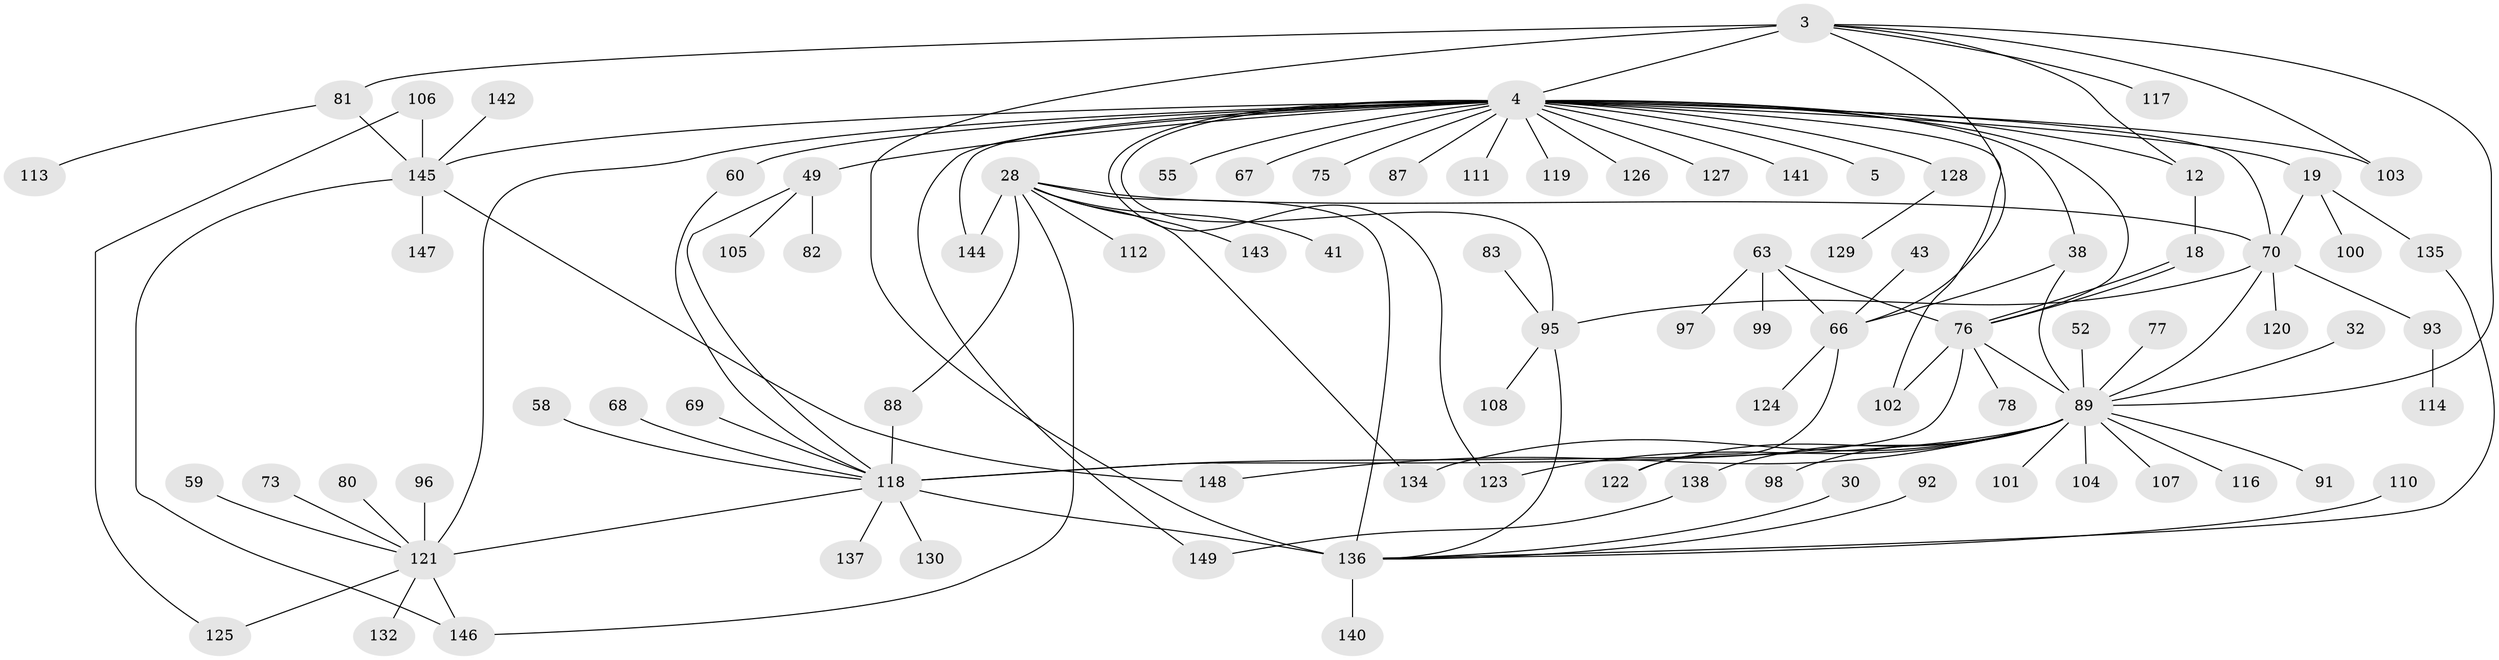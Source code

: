 // original degree distribution, {21: 0.006711409395973154, 9: 0.013422818791946308, 18: 0.013422818791946308, 1: 0.436241610738255, 6: 0.03355704697986577, 3: 0.12080536912751678, 12: 0.013422818791946308, 5: 0.040268456375838924, 4: 0.06711409395973154, 10: 0.013422818791946308, 8: 0.006711409395973154, 2: 0.2214765100671141, 7: 0.013422818791946308}
// Generated by graph-tools (version 1.1) at 2025/51/03/04/25 21:51:52]
// undirected, 89 vertices, 119 edges
graph export_dot {
graph [start="1"]
  node [color=gray90,style=filled];
  3;
  4 [super="+2"];
  5;
  12;
  18;
  19 [super="+8"];
  28;
  30;
  32;
  38;
  41;
  43;
  49 [super="+47"];
  52;
  55;
  58;
  59;
  60;
  63 [super="+35"];
  66 [super="+42"];
  67;
  68;
  69;
  70 [super="+39+34"];
  73;
  75 [super="+57"];
  76 [super="+21"];
  77;
  78;
  80;
  81 [super="+23"];
  82;
  83;
  87;
  88 [super="+46"];
  89 [super="+86+54+14+11"];
  91;
  92;
  93;
  95 [super="+37+51"];
  96;
  97;
  98;
  99;
  100;
  101;
  102 [super="+27+74"];
  103;
  104;
  105;
  106 [super="+25"];
  107;
  108;
  110;
  111;
  112 [super="+64"];
  113;
  114;
  116;
  117;
  118 [super="+109+115"];
  119;
  120;
  121 [super="+62+17"];
  122;
  123 [super="+79"];
  124;
  125;
  126;
  127;
  128 [super="+6+50+53+84"];
  129;
  130;
  132;
  134 [super="+45+72"];
  135 [super="+133"];
  136 [super="+29"];
  137;
  138 [super="+61+85"];
  140 [super="+26"];
  141;
  142;
  143;
  144 [super="+33+139+22"];
  145 [super="+13"];
  146;
  147;
  148 [super="+131"];
  149;
  3 -- 12;
  3 -- 81 [weight=2];
  3 -- 103;
  3 -- 117;
  3 -- 136 [weight=3];
  3 -- 4 [weight=2];
  3 -- 66;
  3 -- 89 [weight=3];
  4 -- 55;
  4 -- 60 [weight=3];
  4 -- 87;
  4 -- 103;
  4 -- 121 [weight=3];
  4 -- 126;
  4 -- 141;
  4 -- 145 [weight=2];
  4 -- 76 [weight=3];
  4 -- 70 [weight=5];
  4 -- 5;
  4 -- 67;
  4 -- 12;
  4 -- 149;
  4 -- 38;
  4 -- 111 [weight=2];
  4 -- 49 [weight=2];
  4 -- 119;
  4 -- 127;
  4 -- 19;
  4 -- 144 [weight=2];
  4 -- 95;
  4 -- 123;
  4 -- 128;
  4 -- 102;
  4 -- 75;
  12 -- 18;
  18 -- 76 [weight=2];
  18 -- 76;
  19 -- 100;
  19 -- 70;
  19 -- 135 [weight=2];
  28 -- 41;
  28 -- 143;
  28 -- 144;
  28 -- 146;
  28 -- 70 [weight=2];
  28 -- 136 [weight=2];
  28 -- 88;
  28 -- 112;
  28 -- 134;
  30 -- 136;
  32 -- 89;
  38 -- 66;
  38 -- 89;
  43 -- 66;
  49 -- 82;
  49 -- 105;
  49 -- 118;
  52 -- 89;
  58 -- 118;
  59 -- 121;
  60 -- 118;
  63 -- 97;
  63 -- 66 [weight=2];
  63 -- 99;
  63 -- 76;
  66 -- 122;
  66 -- 124;
  68 -- 118;
  69 -- 118;
  70 -- 120;
  70 -- 93;
  70 -- 89;
  70 -- 95;
  73 -- 121;
  76 -- 78;
  76 -- 89;
  76 -- 118;
  76 -- 102;
  77 -- 89;
  80 -- 121;
  81 -- 145;
  81 -- 113;
  83 -- 95;
  88 -- 118;
  89 -- 98;
  89 -- 101;
  89 -- 104;
  89 -- 107;
  89 -- 116;
  89 -- 118 [weight=2];
  89 -- 122;
  89 -- 91;
  89 -- 123;
  89 -- 148;
  89 -- 134;
  89 -- 138;
  92 -- 136;
  93 -- 114;
  95 -- 108;
  95 -- 136;
  96 -- 121;
  106 -- 125;
  106 -- 145;
  110 -- 136;
  118 -- 130;
  118 -- 136 [weight=3];
  118 -- 121;
  118 -- 137;
  121 -- 125;
  121 -- 132;
  121 -- 146;
  128 -- 129;
  135 -- 136;
  136 -- 140;
  138 -- 149;
  142 -- 145;
  145 -- 147;
  145 -- 146;
  145 -- 148;
}
